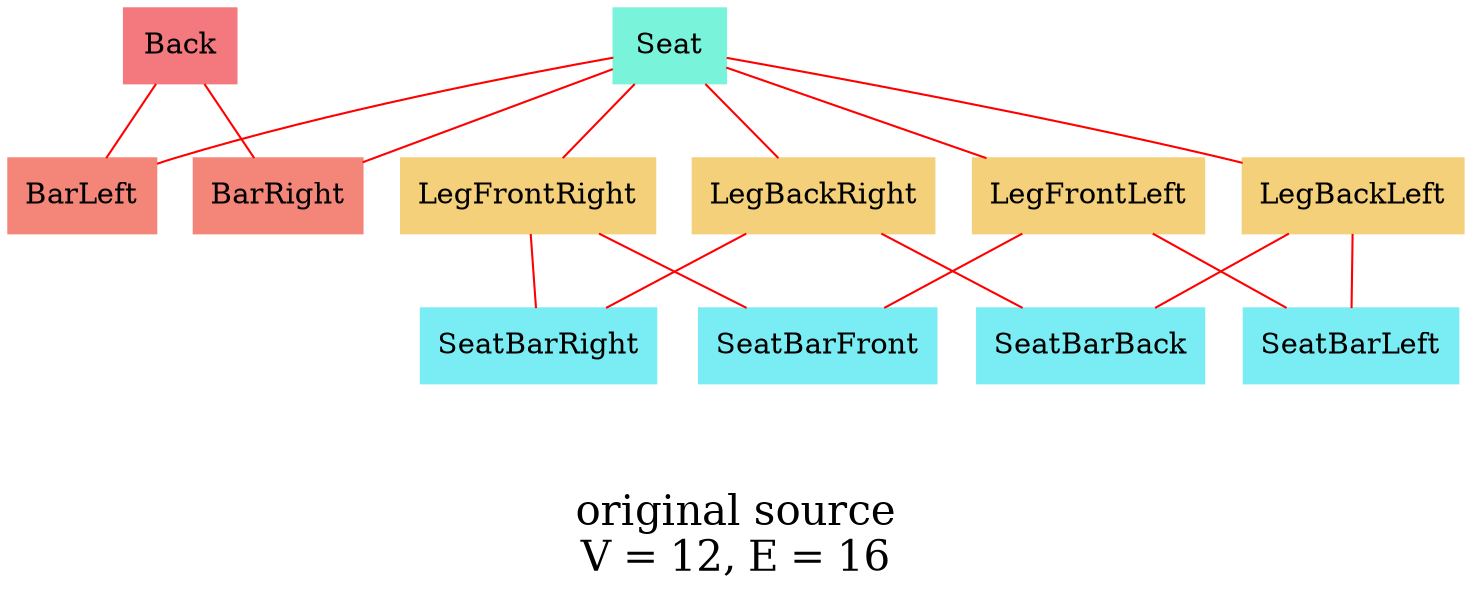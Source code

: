 graph G{
	node [ fontcolor = black, color = white, style = filled ];
	0 [label = "Back", color = "#F3797E", shape = rectangle];
	1 [label = "Seat", color = "#79F3D9", shape = rectangle];
	2 [label = "BarLeft", color = "#F38579", shape = rectangle];
	3 [label = "BarRight", color = "#F38579", shape = rectangle];
	4 [label = "LegBackLeft", color = "#F3D079", shape = rectangle];
	5 [label = "LegBackRight", color = "#F3D079", shape = rectangle];
	6 [label = "LegFrontRight", color = "#F3D079", shape = rectangle];
	7 [label = "LegFrontLeft", color = "#F3D079", shape = rectangle];
	8 [label = "SeatBarRight", color = "#79EDF3", shape = rectangle];
	9 [label = "SeatBarLeft", color = "#79EDF3", shape = rectangle];
	10 [label = "SeatBarFront", color = "#79EDF3", shape = rectangle];
	11 [label = "SeatBarBack", color = "#79EDF3", shape = rectangle];
	"1" -- "4" [color="red",label="",fontcolor="gray"] ;
	"1" -- "5" [color="red",label="",fontcolor="gray"] ;
	"1" -- "6" [color="red",label="",fontcolor="gray"] ;
	"1" -- "7" [color="red",label="",fontcolor="gray"] ;
	"1" -- "2" [color="red",label="",fontcolor="gray"] ;
	"1" -- "3" [color="red",label="",fontcolor="gray"] ;
	"0" -- "2" [color="red",label="",fontcolor="gray"] ;
	"0" -- "3" [color="red",label="",fontcolor="gray"] ;
	"5" -- "8" [color="red",label="",fontcolor="gray"] ;
	"6" -- "8" [color="red",label="",fontcolor="gray"] ;
	"4" -- "9" [color="red",label="",fontcolor="gray"] ;
	"7" -- "9" [color="red",label="",fontcolor="gray"] ;
	"7" -- "10" [color="red",label="",fontcolor="gray"] ;
	"6" -- "10" [color="red",label="",fontcolor="gray"] ;
	"5" -- "11" [color="red",label="",fontcolor="gray"] ;
	"4" -- "11" [color="red",label="",fontcolor="gray"] ;
label = "\n\noriginal source\nV = 12, E = 16"
fontsize = 20;
}
